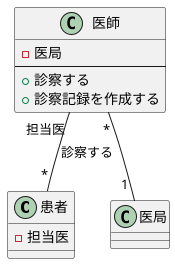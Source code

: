 @startuml
class 患者 {
- 担当医
}

class 医師 {
- 医局
---
+ 診察する
+ 診察記録を作成する
}

class 医局 {
}

医師 "担当医" -- "*" 患者 : 診察する
医師 "*" -- "1 " 医局
@enduml
